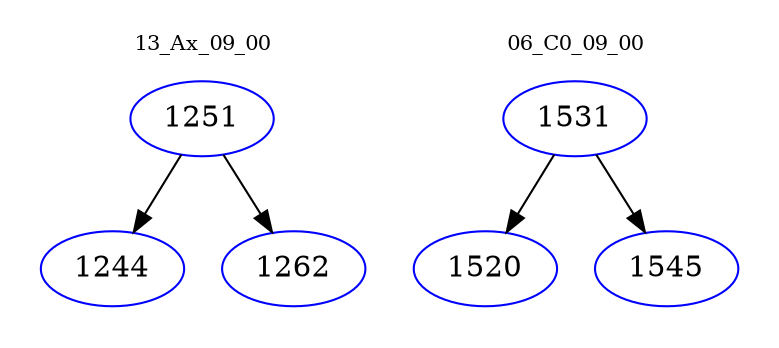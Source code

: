 digraph{
subgraph cluster_0 {
color = white
label = "13_Ax_09_00";
fontsize=10;
T0_1251 [label="1251", color="blue"]
T0_1251 -> T0_1244 [color="black"]
T0_1244 [label="1244", color="blue"]
T0_1251 -> T0_1262 [color="black"]
T0_1262 [label="1262", color="blue"]
}
subgraph cluster_1 {
color = white
label = "06_C0_09_00";
fontsize=10;
T1_1531 [label="1531", color="blue"]
T1_1531 -> T1_1520 [color="black"]
T1_1520 [label="1520", color="blue"]
T1_1531 -> T1_1545 [color="black"]
T1_1545 [label="1545", color="blue"]
}
}
